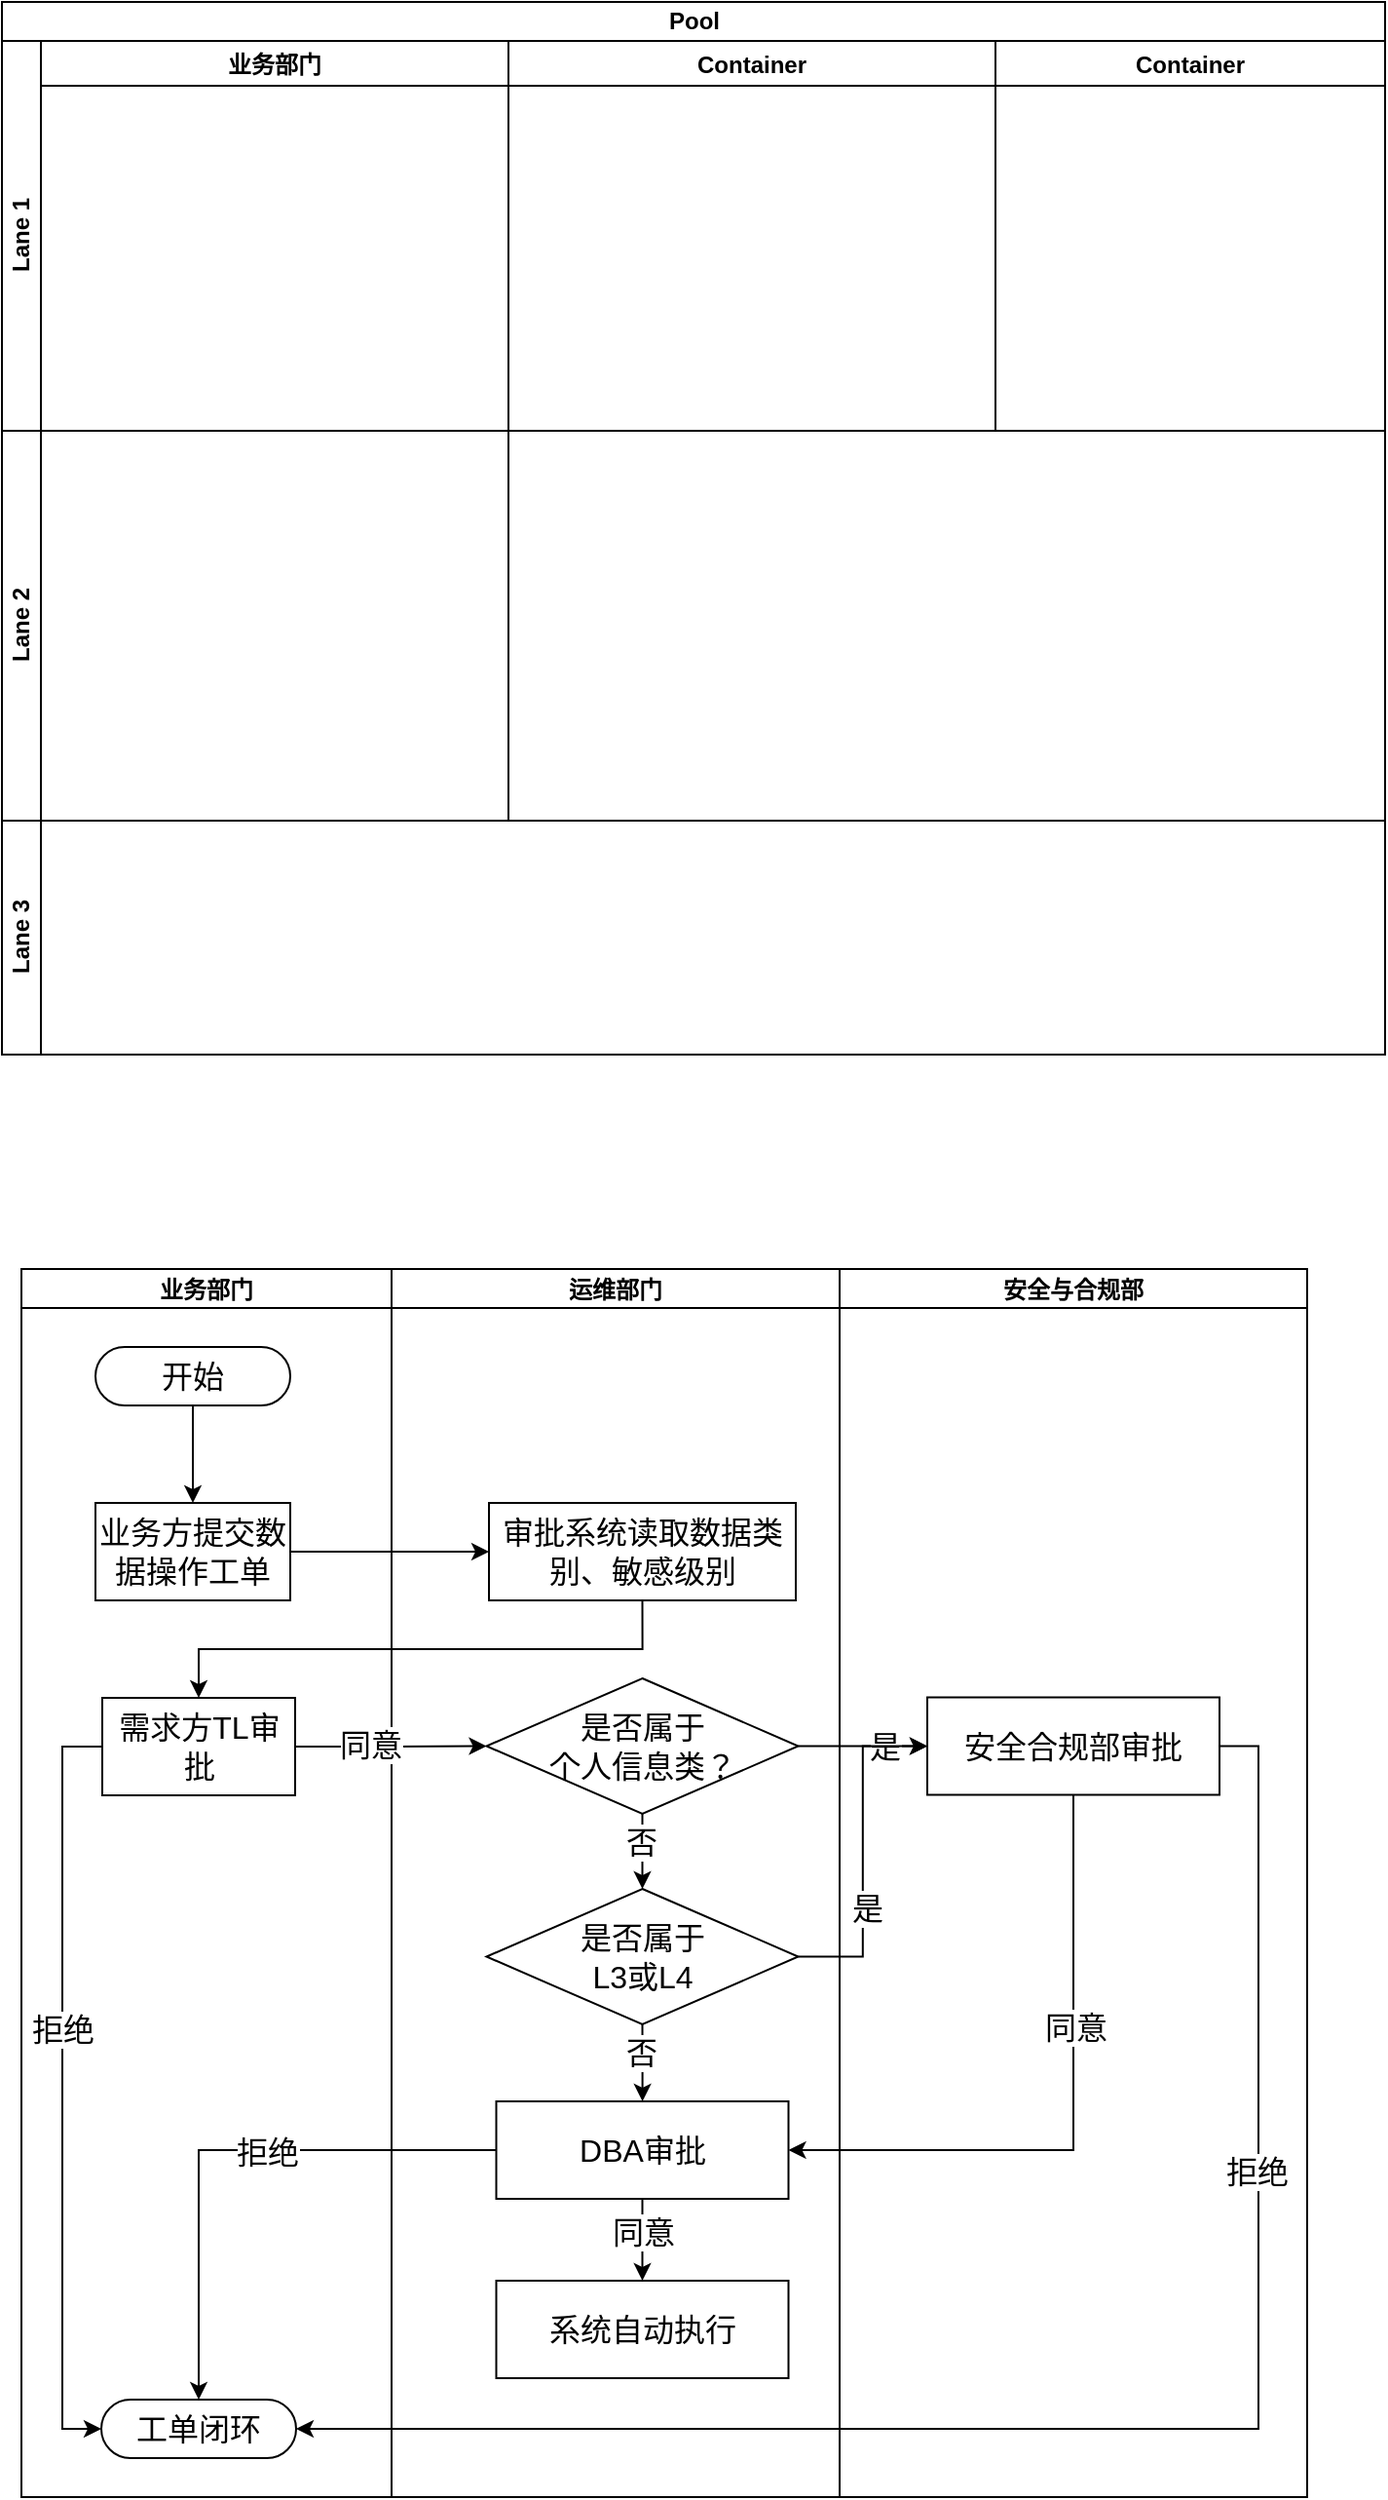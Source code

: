 <mxfile version="20.7.3" type="github">
  <diagram id="TG1AjXcc40jafs7zMtt8" name="第 1 页">
    <mxGraphModel dx="1050" dy="615" grid="1" gridSize="10" guides="1" tooltips="1" connect="1" arrows="1" fold="1" page="1" pageScale="1" pageWidth="827" pageHeight="1169" math="0" shadow="0">
      <root>
        <mxCell id="0" />
        <mxCell id="1" parent="0" />
        <mxCell id="PIT-gqg-Esm7uXlDMLW4-1" value="Pool" style="swimlane;childLayout=stackLayout;resizeParent=1;resizeParentMax=0;horizontal=1;startSize=20;horizontalStack=0;html=1;" vertex="1" parent="1">
          <mxGeometry x="170" y="30" width="710" height="540" as="geometry">
            <mxRectangle x="170" y="30" width="70" height="30" as="alternateBounds" />
          </mxGeometry>
        </mxCell>
        <mxCell id="PIT-gqg-Esm7uXlDMLW4-2" value="Lane 1" style="swimlane;startSize=20;horizontal=0;html=1;" vertex="1" parent="PIT-gqg-Esm7uXlDMLW4-1">
          <mxGeometry y="20" width="710" height="200" as="geometry" />
        </mxCell>
        <mxCell id="PIT-gqg-Esm7uXlDMLW4-5" value="业务部门" style="swimlane;" vertex="1" parent="PIT-gqg-Esm7uXlDMLW4-2">
          <mxGeometry x="20" width="240" height="200" as="geometry" />
        </mxCell>
        <mxCell id="PIT-gqg-Esm7uXlDMLW4-8" value="Container" style="swimlane;" vertex="1" parent="PIT-gqg-Esm7uXlDMLW4-2">
          <mxGeometry x="260" width="250" height="200" as="geometry" />
        </mxCell>
        <mxCell id="PIT-gqg-Esm7uXlDMLW4-10" value="Container" style="swimlane;" vertex="1" parent="PIT-gqg-Esm7uXlDMLW4-2">
          <mxGeometry x="510" width="200" height="200" as="geometry" />
        </mxCell>
        <mxCell id="PIT-gqg-Esm7uXlDMLW4-3" value="Lane 2" style="swimlane;startSize=20;horizontal=0;html=1;" vertex="1" parent="PIT-gqg-Esm7uXlDMLW4-1">
          <mxGeometry y="220" width="710" height="200" as="geometry" />
        </mxCell>
        <mxCell id="PIT-gqg-Esm7uXlDMLW4-9" value="" style="swimlane;startSize=0;" vertex="1" parent="PIT-gqg-Esm7uXlDMLW4-3">
          <mxGeometry x="20" width="240" height="200" as="geometry" />
        </mxCell>
        <mxCell id="PIT-gqg-Esm7uXlDMLW4-4" value="Lane 3" style="swimlane;startSize=20;horizontal=0;html=1;" vertex="1" parent="PIT-gqg-Esm7uXlDMLW4-1">
          <mxGeometry y="420" width="710" height="120" as="geometry" />
        </mxCell>
        <mxCell id="PIT-gqg-Esm7uXlDMLW4-11" value="" style="swimlane;childLayout=stackLayout;resizeParent=1;resizeParentMax=0;startSize=0;horizontal=0;horizontalStack=1;" vertex="1" parent="1">
          <mxGeometry x="180" y="680" width="660" height="630" as="geometry" />
        </mxCell>
        <mxCell id="PIT-gqg-Esm7uXlDMLW4-12" value="业务部门" style="swimlane;startSize=20;" vertex="1" parent="PIT-gqg-Esm7uXlDMLW4-11">
          <mxGeometry width="190" height="630" as="geometry" />
        </mxCell>
        <mxCell id="PIT-gqg-Esm7uXlDMLW4-17" value="&lt;font style=&quot;font-size: 16px;&quot;&gt;业务方提交数据操作工单&lt;/font&gt;" style="rounded=0;whiteSpace=wrap;html=1;" vertex="1" parent="PIT-gqg-Esm7uXlDMLW4-12">
          <mxGeometry x="38" y="120" width="100" height="50" as="geometry" />
        </mxCell>
        <mxCell id="PIT-gqg-Esm7uXlDMLW4-28" style="edgeStyle=orthogonalEdgeStyle;rounded=0;orthogonalLoop=1;jettySize=auto;html=1;exitX=0.5;exitY=1;exitDx=0;exitDy=0;fontSize=16;" edge="1" parent="PIT-gqg-Esm7uXlDMLW4-12" source="PIT-gqg-Esm7uXlDMLW4-19" target="PIT-gqg-Esm7uXlDMLW4-17">
          <mxGeometry relative="1" as="geometry" />
        </mxCell>
        <mxCell id="PIT-gqg-Esm7uXlDMLW4-19" value="开始" style="rounded=1;whiteSpace=wrap;html=1;fontSize=16;arcSize=50;" vertex="1" parent="PIT-gqg-Esm7uXlDMLW4-12">
          <mxGeometry x="38" y="40" width="100" height="30" as="geometry" />
        </mxCell>
        <mxCell id="PIT-gqg-Esm7uXlDMLW4-31" style="edgeStyle=orthogonalEdgeStyle;rounded=0;orthogonalLoop=1;jettySize=auto;html=1;exitX=0;exitY=0.5;exitDx=0;exitDy=0;entryX=0;entryY=0.5;entryDx=0;entryDy=0;fontSize=16;" edge="1" parent="PIT-gqg-Esm7uXlDMLW4-12" source="PIT-gqg-Esm7uXlDMLW4-21" target="PIT-gqg-Esm7uXlDMLW4-26">
          <mxGeometry relative="1" as="geometry">
            <Array as="points">
              <mxPoint x="21" y="245" />
              <mxPoint x="21" y="595" />
            </Array>
          </mxGeometry>
        </mxCell>
        <mxCell id="PIT-gqg-Esm7uXlDMLW4-32" value="拒绝" style="edgeLabel;html=1;align=center;verticalAlign=middle;resizable=0;points=[];fontSize=16;" vertex="1" connectable="0" parent="PIT-gqg-Esm7uXlDMLW4-31">
          <mxGeometry x="-0.153" relative="1" as="geometry">
            <mxPoint as="offset" />
          </mxGeometry>
        </mxCell>
        <mxCell id="PIT-gqg-Esm7uXlDMLW4-21" value="&lt;font style=&quot;font-size: 16px;&quot;&gt;需求方TL审批&lt;/font&gt;" style="rounded=0;whiteSpace=wrap;html=1;" vertex="1" parent="PIT-gqg-Esm7uXlDMLW4-12">
          <mxGeometry x="41.5" y="220" width="99" height="50" as="geometry" />
        </mxCell>
        <mxCell id="PIT-gqg-Esm7uXlDMLW4-26" value="工单闭环" style="rounded=1;whiteSpace=wrap;html=1;fontSize=16;arcSize=50;" vertex="1" parent="PIT-gqg-Esm7uXlDMLW4-12">
          <mxGeometry x="41" y="580" width="100" height="30" as="geometry" />
        </mxCell>
        <mxCell id="PIT-gqg-Esm7uXlDMLW4-13" value="运维部门" style="swimlane;startSize=20;" vertex="1" parent="PIT-gqg-Esm7uXlDMLW4-11">
          <mxGeometry x="190" width="230" height="630" as="geometry" />
        </mxCell>
        <mxCell id="PIT-gqg-Esm7uXlDMLW4-20" value="&lt;font style=&quot;font-size: 16px;&quot;&gt;审批系统读取数据类别、敏感级别&lt;/font&gt;" style="rounded=0;whiteSpace=wrap;html=1;" vertex="1" parent="PIT-gqg-Esm7uXlDMLW4-13">
          <mxGeometry x="50" y="120" width="157.5" height="50" as="geometry" />
        </mxCell>
        <object label="" id="PIT-gqg-Esm7uXlDMLW4-39">
          <mxCell style="edgeStyle=orthogonalEdgeStyle;rounded=0;orthogonalLoop=1;jettySize=auto;html=1;exitX=0.5;exitY=1;exitDx=0;exitDy=0;entryX=0.5;entryY=0;entryDx=0;entryDy=0;fontSize=16;" edge="1" parent="PIT-gqg-Esm7uXlDMLW4-13" source="PIT-gqg-Esm7uXlDMLW4-22" target="PIT-gqg-Esm7uXlDMLW4-24">
            <mxGeometry relative="1" as="geometry" />
          </mxCell>
        </object>
        <mxCell id="PIT-gqg-Esm7uXlDMLW4-40" value="否" style="edgeLabel;html=1;align=center;verticalAlign=middle;resizable=0;points=[];fontSize=16;" vertex="1" connectable="0" parent="PIT-gqg-Esm7uXlDMLW4-39">
          <mxGeometry x="-0.264" y="-1" relative="1" as="geometry">
            <mxPoint as="offset" />
          </mxGeometry>
        </mxCell>
        <mxCell id="PIT-gqg-Esm7uXlDMLW4-22" value="是否属于&lt;br&gt;个人信息类？" style="rhombus;whiteSpace=wrap;html=1;rounded=0;fontSize=16;" vertex="1" parent="PIT-gqg-Esm7uXlDMLW4-13">
          <mxGeometry x="48.75" y="210" width="160" height="69.5" as="geometry" />
        </mxCell>
        <mxCell id="PIT-gqg-Esm7uXlDMLW4-44" style="edgeStyle=orthogonalEdgeStyle;rounded=0;orthogonalLoop=1;jettySize=auto;html=1;exitX=0.5;exitY=1;exitDx=0;exitDy=0;fontSize=16;" edge="1" parent="PIT-gqg-Esm7uXlDMLW4-13" source="PIT-gqg-Esm7uXlDMLW4-24" target="PIT-gqg-Esm7uXlDMLW4-25">
          <mxGeometry relative="1" as="geometry" />
        </mxCell>
        <mxCell id="PIT-gqg-Esm7uXlDMLW4-45" value="否" style="edgeLabel;html=1;align=center;verticalAlign=middle;resizable=0;points=[];fontSize=16;" vertex="1" connectable="0" parent="PIT-gqg-Esm7uXlDMLW4-44">
          <mxGeometry x="-0.287" y="-1" relative="1" as="geometry">
            <mxPoint as="offset" />
          </mxGeometry>
        </mxCell>
        <mxCell id="PIT-gqg-Esm7uXlDMLW4-24" value="是否属于&lt;br&gt;L3或L4" style="rhombus;whiteSpace=wrap;html=1;rounded=0;fontSize=16;" vertex="1" parent="PIT-gqg-Esm7uXlDMLW4-13">
          <mxGeometry x="48.75" y="318" width="160" height="69.5" as="geometry" />
        </mxCell>
        <mxCell id="PIT-gqg-Esm7uXlDMLW4-46" style="edgeStyle=orthogonalEdgeStyle;rounded=0;orthogonalLoop=1;jettySize=auto;html=1;exitX=0.5;exitY=1;exitDx=0;exitDy=0;entryX=0.5;entryY=0;entryDx=0;entryDy=0;fontSize=16;" edge="1" parent="PIT-gqg-Esm7uXlDMLW4-13" source="PIT-gqg-Esm7uXlDMLW4-25" target="PIT-gqg-Esm7uXlDMLW4-27">
          <mxGeometry relative="1" as="geometry" />
        </mxCell>
        <mxCell id="PIT-gqg-Esm7uXlDMLW4-47" value="同意" style="edgeLabel;html=1;align=center;verticalAlign=middle;resizable=0;points=[];fontSize=16;" vertex="1" connectable="0" parent="PIT-gqg-Esm7uXlDMLW4-46">
          <mxGeometry x="-0.206" relative="1" as="geometry">
            <mxPoint as="offset" />
          </mxGeometry>
        </mxCell>
        <mxCell id="PIT-gqg-Esm7uXlDMLW4-25" value="&lt;span style=&quot;font-size: 16px;&quot;&gt;DBA审批&lt;/span&gt;" style="rounded=0;whiteSpace=wrap;html=1;" vertex="1" parent="PIT-gqg-Esm7uXlDMLW4-13">
          <mxGeometry x="53.75" y="427" width="150" height="50" as="geometry" />
        </mxCell>
        <mxCell id="PIT-gqg-Esm7uXlDMLW4-27" value="&lt;span style=&quot;font-size: 16px;&quot;&gt;系统自动执行&lt;/span&gt;" style="rounded=0;whiteSpace=wrap;html=1;" vertex="1" parent="PIT-gqg-Esm7uXlDMLW4-13">
          <mxGeometry x="53.75" y="519" width="150" height="50" as="geometry" />
        </mxCell>
        <mxCell id="PIT-gqg-Esm7uXlDMLW4-14" value="安全与合规部" style="swimlane;startSize=20;" vertex="1" parent="PIT-gqg-Esm7uXlDMLW4-11">
          <mxGeometry x="420" width="240" height="630" as="geometry" />
        </mxCell>
        <mxCell id="PIT-gqg-Esm7uXlDMLW4-23" value="&lt;span style=&quot;font-size: 16px;&quot;&gt;安全合规部审批&lt;/span&gt;" style="rounded=0;whiteSpace=wrap;html=1;" vertex="1" parent="PIT-gqg-Esm7uXlDMLW4-14">
          <mxGeometry x="45" y="219.75" width="150" height="50" as="geometry" />
        </mxCell>
        <mxCell id="PIT-gqg-Esm7uXlDMLW4-29" style="edgeStyle=orthogonalEdgeStyle;rounded=0;orthogonalLoop=1;jettySize=auto;html=1;exitX=1;exitY=0.5;exitDx=0;exitDy=0;entryX=0;entryY=0.5;entryDx=0;entryDy=0;fontSize=16;" edge="1" parent="PIT-gqg-Esm7uXlDMLW4-11" source="PIT-gqg-Esm7uXlDMLW4-17" target="PIT-gqg-Esm7uXlDMLW4-20">
          <mxGeometry relative="1" as="geometry" />
        </mxCell>
        <mxCell id="PIT-gqg-Esm7uXlDMLW4-30" style="edgeStyle=orthogonalEdgeStyle;rounded=0;orthogonalLoop=1;jettySize=auto;html=1;exitX=0.5;exitY=1;exitDx=0;exitDy=0;entryX=0.5;entryY=0;entryDx=0;entryDy=0;fontSize=16;" edge="1" parent="PIT-gqg-Esm7uXlDMLW4-11" source="PIT-gqg-Esm7uXlDMLW4-20" target="PIT-gqg-Esm7uXlDMLW4-21">
          <mxGeometry relative="1" as="geometry" />
        </mxCell>
        <mxCell id="PIT-gqg-Esm7uXlDMLW4-33" style="edgeStyle=orthogonalEdgeStyle;rounded=0;orthogonalLoop=1;jettySize=auto;html=1;exitX=1;exitY=0.5;exitDx=0;exitDy=0;entryX=0;entryY=0.5;entryDx=0;entryDy=0;fontSize=16;" edge="1" parent="PIT-gqg-Esm7uXlDMLW4-11" source="PIT-gqg-Esm7uXlDMLW4-21" target="PIT-gqg-Esm7uXlDMLW4-22">
          <mxGeometry relative="1" as="geometry" />
        </mxCell>
        <mxCell id="PIT-gqg-Esm7uXlDMLW4-34" value="同意" style="edgeLabel;html=1;align=center;verticalAlign=middle;resizable=0;points=[];fontSize=16;" vertex="1" connectable="0" parent="PIT-gqg-Esm7uXlDMLW4-33">
          <mxGeometry x="-0.215" y="1" relative="1" as="geometry">
            <mxPoint as="offset" />
          </mxGeometry>
        </mxCell>
        <mxCell id="PIT-gqg-Esm7uXlDMLW4-35" style="edgeStyle=orthogonalEdgeStyle;rounded=0;orthogonalLoop=1;jettySize=auto;html=1;exitX=1;exitY=0.5;exitDx=0;exitDy=0;entryX=0;entryY=0.5;entryDx=0;entryDy=0;fontSize=16;" edge="1" parent="PIT-gqg-Esm7uXlDMLW4-11" source="PIT-gqg-Esm7uXlDMLW4-22" target="PIT-gqg-Esm7uXlDMLW4-23">
          <mxGeometry relative="1" as="geometry" />
        </mxCell>
        <mxCell id="PIT-gqg-Esm7uXlDMLW4-36" value="是" style="edgeLabel;html=1;align=center;verticalAlign=middle;resizable=0;points=[];fontSize=16;" vertex="1" connectable="0" parent="PIT-gqg-Esm7uXlDMLW4-35">
          <mxGeometry x="0.309" relative="1" as="geometry">
            <mxPoint as="offset" />
          </mxGeometry>
        </mxCell>
        <mxCell id="PIT-gqg-Esm7uXlDMLW4-37" style="edgeStyle=orthogonalEdgeStyle;rounded=0;orthogonalLoop=1;jettySize=auto;html=1;exitX=1;exitY=0.5;exitDx=0;exitDy=0;entryX=1;entryY=0.5;entryDx=0;entryDy=0;fontSize=16;" edge="1" parent="PIT-gqg-Esm7uXlDMLW4-11" source="PIT-gqg-Esm7uXlDMLW4-23" target="PIT-gqg-Esm7uXlDMLW4-26">
          <mxGeometry relative="1" as="geometry" />
        </mxCell>
        <mxCell id="PIT-gqg-Esm7uXlDMLW4-38" value="拒绝" style="edgeLabel;html=1;align=center;verticalAlign=middle;resizable=0;points=[];fontSize=16;" vertex="1" connectable="0" parent="PIT-gqg-Esm7uXlDMLW4-37">
          <mxGeometry x="-0.449" y="-1" relative="1" as="geometry">
            <mxPoint as="offset" />
          </mxGeometry>
        </mxCell>
        <mxCell id="PIT-gqg-Esm7uXlDMLW4-41" style="edgeStyle=orthogonalEdgeStyle;rounded=0;orthogonalLoop=1;jettySize=auto;html=1;exitX=1;exitY=0.5;exitDx=0;exitDy=0;entryX=0;entryY=0.5;entryDx=0;entryDy=0;fontSize=16;" edge="1" parent="PIT-gqg-Esm7uXlDMLW4-11" source="PIT-gqg-Esm7uXlDMLW4-24" target="PIT-gqg-Esm7uXlDMLW4-23">
          <mxGeometry relative="1" as="geometry" />
        </mxCell>
        <mxCell id="PIT-gqg-Esm7uXlDMLW4-42" value="是" style="edgeLabel;html=1;align=center;verticalAlign=middle;resizable=0;points=[];fontSize=16;" vertex="1" connectable="0" parent="PIT-gqg-Esm7uXlDMLW4-41">
          <mxGeometry x="-0.328" y="-2" relative="1" as="geometry">
            <mxPoint as="offset" />
          </mxGeometry>
        </mxCell>
        <mxCell id="PIT-gqg-Esm7uXlDMLW4-48" style="edgeStyle=orthogonalEdgeStyle;rounded=0;orthogonalLoop=1;jettySize=auto;html=1;exitX=0.5;exitY=1;exitDx=0;exitDy=0;entryX=1;entryY=0.5;entryDx=0;entryDy=0;fontSize=16;" edge="1" parent="PIT-gqg-Esm7uXlDMLW4-11" source="PIT-gqg-Esm7uXlDMLW4-23" target="PIT-gqg-Esm7uXlDMLW4-25">
          <mxGeometry relative="1" as="geometry" />
        </mxCell>
        <mxCell id="PIT-gqg-Esm7uXlDMLW4-49" value="同意" style="edgeLabel;html=1;align=center;verticalAlign=middle;resizable=0;points=[];fontSize=16;" vertex="1" connectable="0" parent="PIT-gqg-Esm7uXlDMLW4-48">
          <mxGeometry x="-0.275" y="1" relative="1" as="geometry">
            <mxPoint as="offset" />
          </mxGeometry>
        </mxCell>
        <mxCell id="PIT-gqg-Esm7uXlDMLW4-50" style="edgeStyle=orthogonalEdgeStyle;rounded=0;orthogonalLoop=1;jettySize=auto;html=1;exitX=0;exitY=0.5;exitDx=0;exitDy=0;entryX=0.5;entryY=0;entryDx=0;entryDy=0;fontSize=16;" edge="1" parent="PIT-gqg-Esm7uXlDMLW4-11" source="PIT-gqg-Esm7uXlDMLW4-25" target="PIT-gqg-Esm7uXlDMLW4-26">
          <mxGeometry relative="1" as="geometry" />
        </mxCell>
        <mxCell id="PIT-gqg-Esm7uXlDMLW4-51" value="拒绝" style="edgeLabel;html=1;align=center;verticalAlign=middle;resizable=0;points=[];fontSize=16;" vertex="1" connectable="0" parent="PIT-gqg-Esm7uXlDMLW4-50">
          <mxGeometry x="-0.161" y="1" relative="1" as="geometry">
            <mxPoint as="offset" />
          </mxGeometry>
        </mxCell>
      </root>
    </mxGraphModel>
  </diagram>
</mxfile>
